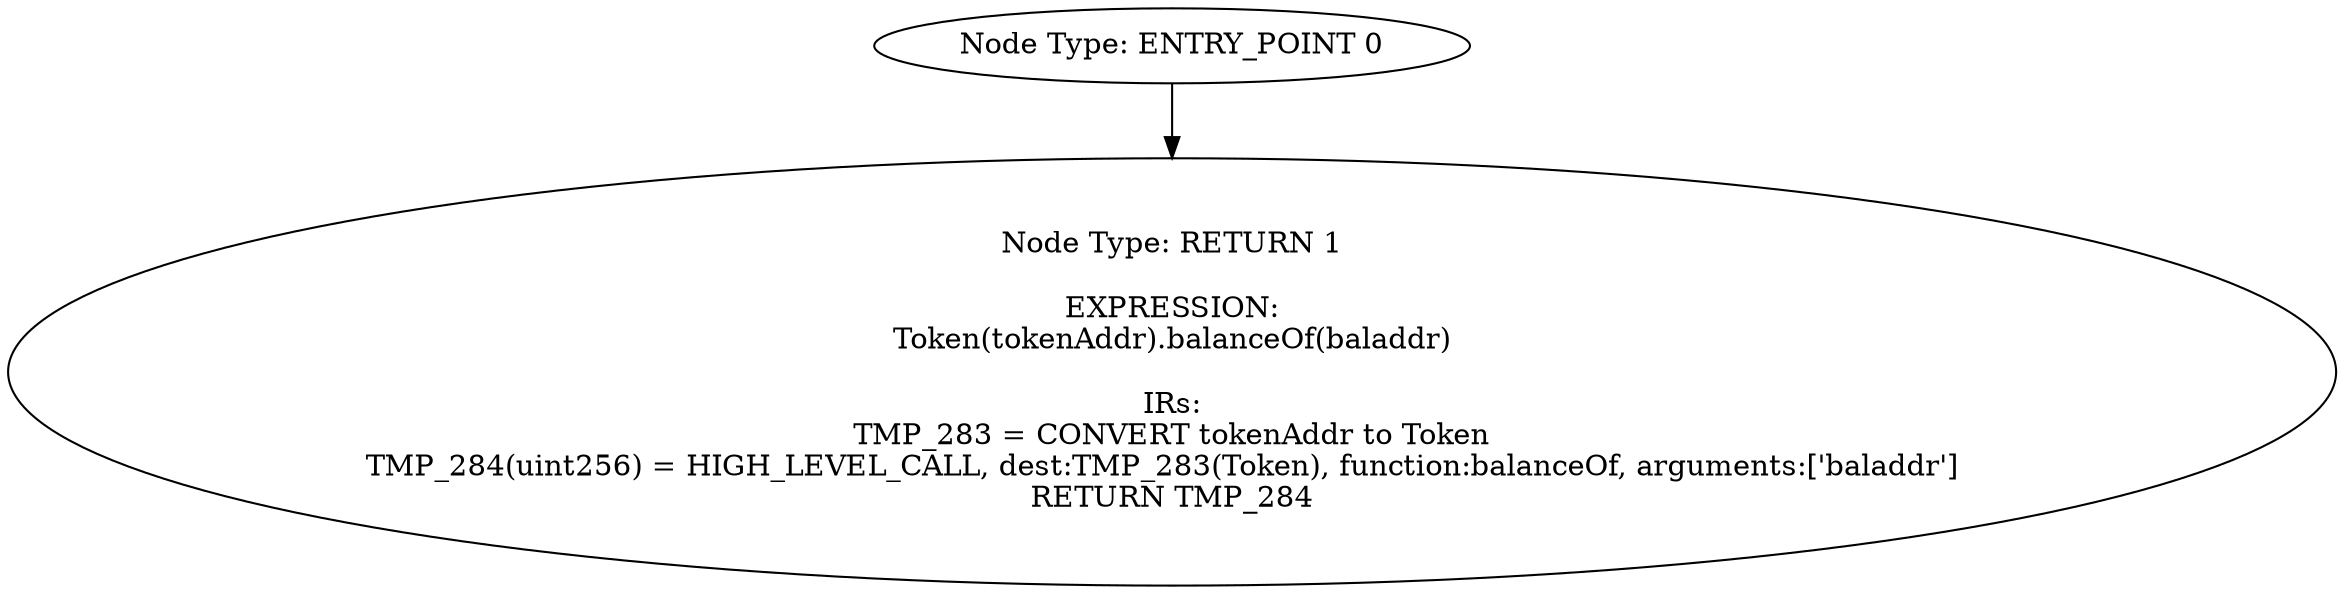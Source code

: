 digraph{
0[label="Node Type: ENTRY_POINT 0
"];
0->1;
1[label="Node Type: RETURN 1

EXPRESSION:
Token(tokenAddr).balanceOf(baladdr)

IRs:
TMP_283 = CONVERT tokenAddr to Token
TMP_284(uint256) = HIGH_LEVEL_CALL, dest:TMP_283(Token), function:balanceOf, arguments:['baladdr']  
RETURN TMP_284"];
}
